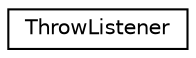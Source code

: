 digraph "类继承关系图"
{
  edge [fontname="Helvetica",fontsize="10",labelfontname="Helvetica",labelfontsize="10"];
  node [fontname="Helvetica",fontsize="10",shape=record];
  rankdir="LR";
  Node0 [label="ThrowListener",height=0.2,width=0.4,color="black", fillcolor="white", style="filled",URL="$class_throw_listener.html"];
}
